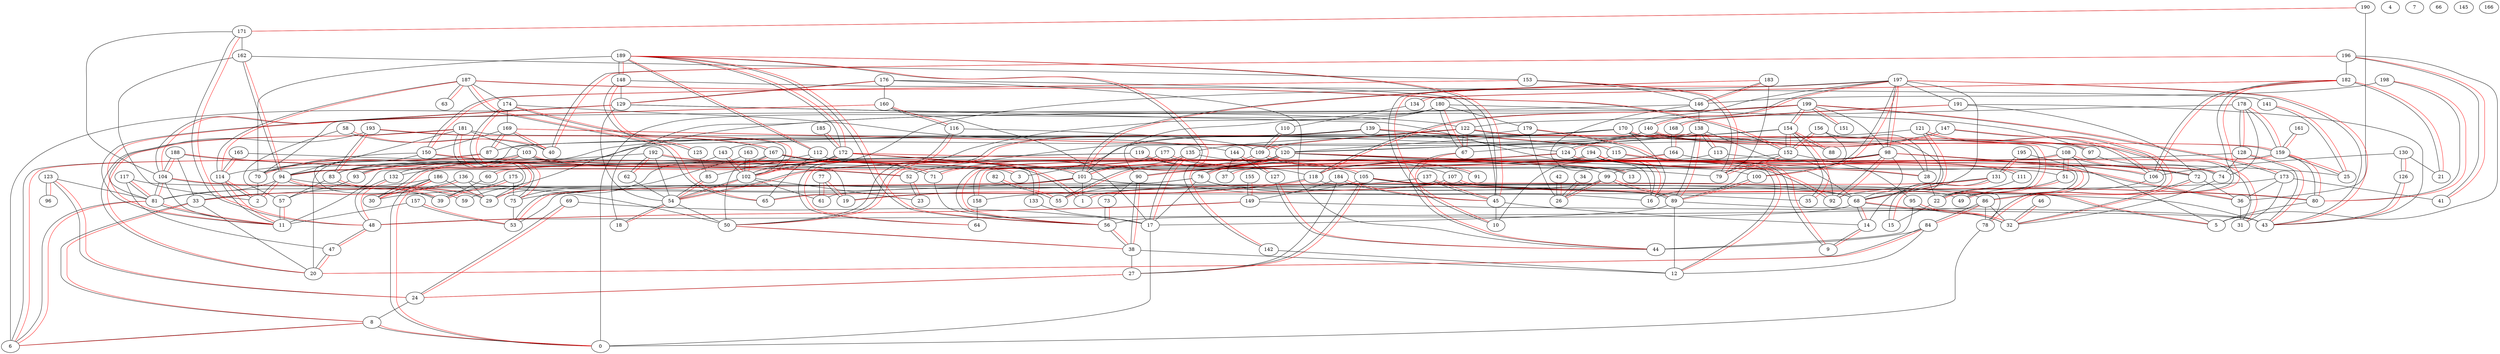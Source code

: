 graph Gil200_02_KrI_6114 {
0;
1;
2;
3;
4;
5;
6;
7;
8;
9;
10;
11;
12;
13;
14;
15;
16;
17;
18;
19;
20;
21;
22;
23;
24;
25;
26;
27;
28;
29;
30;
31;
32;
33;
34;
35;
36;
37;
38;
39;
40;
41;
42;
43;
44;
45;
46;
47;
48;
49;
50;
51;
52;
53;
54;
55;
56;
57;
58;
59;
60;
61;
62;
63;
64;
65;
66;
67;
68;
69;
70;
71;
72;
73;
74;
75;
76;
77;
78;
79;
80;
81;
82;
83;
84;
85;
86;
87;
88;
89;
90;
91;
92;
93;
94;
95;
96;
97;
98;
99;
100;
101;
102;
103;
104;
105;
106;
107;
108;
109;
110;
111;
112;
113;
114;
115;
116;
117;
118;
119;
120;
121;
122;
123;
124;
125;
126;
127;
128;
129;
130;
131;
132;
133;
134;
135;
136;
137;
138;
139;
140;
141;
142;
143;
144;
145;
146;
147;
148;
149;
150;
151;
152;
153;
154;
155;
156;
157;
158;
159;
160;
161;
162;
163;
164;
165;
166;
167;
168;
169;
170;
171;
172;
173;
174;
175;
176;
177;
178;
179;
180;
181;
182;
183;
184;
185;
186;
187;
188;
189;
190;
191;
192;
193;
194;
195;
196;
197;
198;
199;
8 -- 0[weight="35"];
8 -- 6[weight="35"];
14 -- 9[weight="21"];
17 -- 0[weight="67"];
22 -- 15[weight="90"];
24 -- 8[weight="84"];
27 -- 24[weight="51"];
28 -- 22[weight="69"];
33 -- 8[weight="15"];
33 -- 20[weight="42"];
34 -- 26[weight="26"];
36 -- 31[weight="84"];
38 -- 12[weight="46"];
38 -- 27[weight="70"];
42 -- 26[weight="76"];
45 -- 10[weight="81"];
45 -- 14[weight="31"];
46 -- 32[weight="5"];
47 -- 20[weight="12"];
48 -- 47[weight="43"];
50 -- 38[weight="23"];
51 -- 22[weight="12"];
52 -- 23[weight="66"];
54 -- 18[weight="89"];
54 -- 50[weight="68"];
56 -- 38[weight="24"];
57 -- 11[weight="59"];
58 -- 40[weight="61"];
58 -- 57[weight="64"];
60 -- 39[weight="89"];
62 -- 54[weight="69"];
67 -- 44[weight="14"];
68 -- 14[weight="12"];
68 -- 32[weight="20"];
68 -- 56[weight="61"];
69 -- 17[weight="77"];
69 -- 24[weight="51"];
70 -- 2[weight="92"];
71 -- 56[weight="45"];
72 -- 32[weight="5"];
72 -- 36[weight="85"];
73 -- 56[weight="44"];
74 -- 32[weight="61"];
75 -- 53[weight="55"];
76 -- 16[weight="77"];
76 -- 17[weight="41"];
76 -- 49[weight="91"];
76 -- 53[weight="42"];
76 -- 75[weight="55"];
77 -- 19[weight="17"];
77 -- 61[weight="20"];
78 -- 0[weight="42"];
80 -- 5[weight="70"];
81 -- 6[weight="10"];
81 -- 11[weight="34"];
82 -- 55[weight="12"];
83 -- 57[weight="97"];
83 -- 59[weight="3"];
84 -- 12[weight="52"];
84 -- 20[weight="19"];
84 -- 44[weight="53"];
85 -- 54[weight="56"];
86 -- 32[weight="84"];
86 -- 48[weight="74"];
86 -- 78[weight="86"];
86 -- 84[weight="22"];
87 -- 70[weight="42"];
89 -- 12[weight="81"];
89 -- 17[weight="88"];
89 -- 43[weight="86"];
90 -- 38[weight="5"];
90 -- 73[weight="61"];
93 -- 57[weight="87"];
94 -- 2[weight="6"];
94 -- 39[weight="16"];
94 -- 50[weight="82"];
94 -- 81[weight="69"];
95 -- 32[weight="54"];
95 -- 44[weight="86"];
97 -- 74[weight="62"];
98 -- 37[weight="3"];
98 -- 49[weight="13"];
98 -- 68[weight="56"];
98 -- 70[weight="68"];
98 -- 92[weight="40"];
99 -- 26[weight="57"];
99 -- 61[weight="49"];
99 -- 89[weight="35"];
100 -- 89[weight="32"];
101 -- 1[weight="63"];
101 -- 33[weight="54"];
101 -- 53[weight="34"];
101 -- 68[weight="94"];
101 -- 86[weight="62"];
102 -- 23[weight="68"];
102 -- 54[weight="39"];
102 -- 61[weight="94"];
103 -- 1[weight="45"];
103 -- 6[weight="8"];
103 -- 51[weight="46"];
103 -- 83[weight="92"];
104 -- 11[weight="83"];
104 -- 29[weight="3"];
104 -- 81[weight="3"];
105 -- 27[weight="23"];
105 -- 55[weight="58"];
105 -- 68[weight="92"];
105 -- 80[weight="48"];
106 -- 49[weight="94"];
107 -- 5[weight="59"];
107 -- 65[weight="27"];
108 -- 49[weight="75"];
108 -- 51[weight="9"];
108 -- 60[weight="2"];
108 -- 72[weight="38"];
109 -- 91[weight="76"];
109 -- 101[weight="22"];
110 -- 109[weight="7"];
111 -- 22[weight="78"];
112 -- 65[weight="74"];
112 -- 85[weight="62"];
112 -- 100[weight="68"];
113 -- 72[weight="83"];
113 -- 76[weight="73"];
114 -- 2[weight="35"];
114 -- 11[weight="10"];
115 -- 10[weight="71"];
115 -- 106[weight="25"];
116 -- 64[weight="70"];
116 -- 109[weight="88"];
117 -- 47[weight="100"];
117 -- 81[weight="38"];
117 -- 89[weight="59"];
118 -- 19[weight="38"];
118 -- 78[weight="76"];
119 -- 11[weight="70"];
119 -- 94[weight="86"];
119 -- 105[weight="64"];
119 -- 118[weight="79"];
120 -- 13[weight="27"];
120 -- 55[weight="54"];
120 -- 68[weight="39"];
120 -- 71[weight="28"];
120 -- 74[weight="32"];
120 -- 76[weight="17"];
120 -- 79[weight="94"];
120 -- 83[weight="84"];
121 -- 68[weight="14"];
121 -- 106[weight="18"];
121 -- 120[weight="89"];
122 -- 20[weight="66"];
122 -- 22[weight="32"];
122 -- 67[weight="14"];
122 -- 97[weight="49"];
122 -- 109[weight="3"];
123 -- 24[weight="94"];
123 -- 81[weight="95"];
123 -- 96[weight="35"];
124 -- 12[weight="8"];
124 -- 54[weight="25"];
125 -- 85[weight="83"];
126 -- 43[weight="8"];
127 -- 44[weight="13"];
128 -- 43[weight="6"];
128 -- 74[weight="47"];
128 -- 99[weight="57"];
129 -- 6[weight="74"];
129 -- 16[weight="78"];
129 -- 54[weight="93"];
129 -- 104[weight="15"];
129 -- 122[weight="69"];
130 -- 21[weight="70"];
130 -- 106[weight="98"];
130 -- 126[weight="40"];
131 -- 1[weight="16"];
131 -- 15[weight="62"];
131 -- 92[weight="63"];
132 -- 48[weight="16"];
133 -- 17[weight="58"];
134 -- 110[weight="73"];
135 -- 17[weight="32"];
135 -- 101[weight="38"];
135 -- 107[weight="48"];
136 -- 29[weight="100"];
136 -- 33[weight="47"];
136 -- 43[weight="65"];
137 -- 30[weight="57"];
137 -- 35[weight="56"];
137 -- 45[weight="52"];
138 -- 89[weight="20"];
138 -- 90[weight="64"];
138 -- 92[weight="87"];
138 -- 113[weight="17"];
138 -- 132[weight="45"];
139 -- 50[weight="20"];
139 -- 93[weight="31"];
139 -- 115[weight="20"];
139 -- 124[weight="83"];
140 -- 3[weight="57"];
140 -- 31[weight="54"];
140 -- 52[weight="65"];
140 -- 108[weight="95"];
141 -- 25[weight="63"];
142 -- 12[weight="76"];
143 -- 29[weight="87"];
143 -- 102[weight="26"];
144 -- 37[weight="62"];
144 -- 127[weight="37"];
146 -- 13[weight="70"];
146 -- 18[weight="98"];
146 -- 138[weight="90"];
147 -- 78[weight="33"];
147 -- 124[weight="11"];
148 -- 125[weight="76"];
148 -- 129[weight="48"];
148 -- 141[weight="99"];
149 -- 43[weight="63"];
149 -- 48[weight="27"];
150 -- 3[weight="36"];
150 -- 39[weight="71"];
150 -- 70[weight="56"];
152 -- 79[weight="50"];
152 -- 95[weight="69"];
152 -- 118[weight="79"];
153 -- 79[weight="6"];
153 -- 146[weight="51"];
153 -- 150[weight="47"];
154 -- 35[weight="24"];
154 -- 67[weight="85"];
154 -- 88[weight="76"];
154 -- 120[weight="86"];
154 -- 152[weight="20"];
155 -- 149[weight="97"];
156 -- 16[weight="83"];
156 -- 28[weight="88"];
156 -- 152[weight="15"];
157 -- 11[weight="67"];
157 -- 53[weight="26"];
158 -- 64[weight="77"];
159 -- 25[weight="18"];
159 -- 80[weight="15"];
159 -- 158[weight="44"];
160 -- 11[weight="28"];
160 -- 17[weight="43"];
160 -- 116[weight="42"];
161 -- 159[weight="34"];
162 -- 2[weight="60"];
162 -- 94[weight="24"];
162 -- 153[weight="85"];
163 -- 75[weight="85"];
163 -- 102[weight="76"];
164 -- 25[weight="98"];
164 -- 90[weight="31"];
165 -- 19[weight="90"];
165 -- 114[weight="28"];
167 -- 30[weight="10"];
167 -- 50[weight="79"];
167 -- 71[weight="23"];
167 -- 99[weight="55"];
168 -- 164[weight="33"];
169 -- 40[weight="58"];
169 -- 87[weight="17"];
169 -- 120[weight="40"];
169 -- 150[weight="71"];
170 -- 14[weight="96"];
170 -- 16[weight="60"];
170 -- 87[weight="82"];
170 -- 120[weight="58"];
170 -- 135[weight="92"];
170 -- 159[weight="52"];
171 -- 48[weight="22"];
171 -- 104[weight="54"];
171 -- 162[weight="98"];
172 -- 36[weight="37"];
172 -- 83[weight="63"];
172 -- 93[weight="31"];
172 -- 102[weight="11"];
172 -- 133[weight="56"];
173 -- 31[weight="67"];
173 -- 36[weight="95"];
173 -- 41[weight="85"];
173 -- 158[weight="64"];
174 -- 75[weight="42"];
174 -- 102[weight="35"];
174 -- 144[weight="46"];
174 -- 169[weight="78"];
175 -- 39[weight="36"];
175 -- 75[weight="52"];
176 -- 44[weight="60"];
176 -- 45[weight="62"];
176 -- 129[weight="14"];
176 -- 160[weight="94"];
177 -- 92[weight="17"];
177 -- 94[weight="20"];
178 -- 74[weight="99"];
178 -- 122[weight="92"];
178 -- 128[weight="52"];
178 -- 159[weight="22"];
179 -- 9[weight="21"];
179 -- 26[weight="97"];
179 -- 143[weight="30"];
180 -- 0[weight="51"];
180 -- 50[weight="45"];
180 -- 67[weight="32"];
180 -- 97[weight="86"];
180 -- 101[weight="54"];
180 -- 179[weight="58"];
181 -- 20[weight="17"];
181 -- 28[weight="96"];
181 -- 29[weight="13"];
181 -- 94[weight="44"];
181 -- 103[weight="81"];
182 -- 21[weight="32"];
182 -- 86[weight="23"];
182 -- 106[weight="24"];
182 -- 134[weight="4"];
183 -- 79[weight="64"];
183 -- 101[weight="10"];
183 -- 146[weight="27"];
184 -- 27[weight="69"];
184 -- 45[weight="48"];
184 -- 149[weight="87"];
185 -- 172[weight="91"];
186 -- 0[weight="26"];
186 -- 29[weight="54"];
186 -- 30[weight="16"];
186 -- 81[weight="61"];
187 -- 63[weight="77"];
187 -- 65[weight="36"];
187 -- 114[weight="28"];
187 -- 152[weight="32"];
187 -- 174[weight="50"];
188 -- 33[weight="49"];
188 -- 52[weight="19"];
188 -- 104[weight="7"];
189 -- 45[weight="29"];
189 -- 56[weight="2"];
189 -- 70[weight="76"];
189 -- 112[weight="50"];
189 -- 142[weight="8"];
189 -- 148[weight="40"];
189 -- 172[weight="22"];
190 -- 36[weight="71"];
190 -- 171[weight="40"];
191 -- 43[weight="63"];
191 -- 72[weight="87"];
191 -- 168[weight="57"];
192 -- 54[weight="85"];
192 -- 62[weight="32"];
192 -- 101[weight="22"];
192 -- 114[weight="40"];
193 -- 81[weight="76"];
193 -- 83[weight="9"];
193 -- 167[weight="11"];
194 -- 16[weight="40"];
194 -- 28[weight="48"];
194 -- 56[weight="40"];
194 -- 111[weight="78"];
194 -- 132[weight="64"];
195 -- 5[weight="98"];
195 -- 131[weight="71"];
196 -- 5[weight="92"];
196 -- 40[weight="50"];
196 -- 41[weight="2"];
196 -- 182[weight="67"];
197 -- 10[weight="25"];
197 -- 43[weight="25"];
197 -- 68[weight="94"];
197 -- 98[weight="32"];
197 -- 100[weight="9"];
197 -- 102[weight="100"];
197 -- 140[weight="20"];
197 -- 170[weight="68"];
197 -- 191[weight="83"];
198 -- 80[weight="4"];
198 -- 146[weight="72"];
199 -- 59[weight="70"];
199 -- 70[weight="53"];
199 -- 98[weight="96"];
199 -- 118[weight="48"];
199 -- 151[weight="55"];
199 -- 154[weight="45"];
199 -- 173[weight="35"];
155 -- 149 [color=red,] ;
123 -- 24 [color=red,] ;
185 -- 172 [color=red,] ;
54 -- 18 [color=red,] ;
194 -- 111 [color=red,] ;
187 -- 63 [color=red,] ;
42 -- 26 [color=red,] ;
109 -- 91 [color=red,] ;
148 -- 125 [color=red,] ;
154 -- 88 [color=red,] ;
163 -- 102 [color=red,] ;
195 -- 131 [color=red,] ;
116 -- 64 [color=red,] ;
52 -- 23 [color=red,] ;
119 -- 105 [color=red,] ;
141 -- 25 [color=red,] ;
131 -- 15 [color=red,] ;
58 -- 40 [color=red,] ;
57 -- 11 [color=red,] ;
107 -- 5 [color=red,] ;
169 -- 40 [color=red,] ;
99 -- 26 [color=red,] ;
191 -- 168 [color=red,] ;
85 -- 54 [color=red,] ;
172 -- 133 [color=red,] ;
199 -- 151 [color=red,] ;
95 -- 32 [color=red,] ;
120 -- 55 [color=red,] ;
140 -- 31 [color=red,] ;
137 -- 45 [color=red,] ;
170 -- 159 [color=red,] ;
178 -- 128 [color=red,] ;
27 -- 24 [color=red,] ;
69 -- 24 [color=red,] ;
152 -- 79 [color=red,] ;
189 -- 112 [color=red,] ;
196 -- 40 [color=red,] ;
122 -- 97 [color=red,] ;
105 -- 80 [color=red,] ;
184 -- 45 [color=red,] ;
194 -- 28 [color=red,] ;
199 -- 118 [color=red,] ;
136 -- 33 [color=red,] ;
153 -- 150 [color=red,] ;
103 -- 1 [color=red,] ;
199 -- 154 [color=red,] ;
73 -- 56 [color=red,] ;
159 -- 158 [color=red,] ;
48 -- 47 [color=red,] ;
87 -- 70 [color=red,] ;
160 -- 116 [color=red,] ;
174 -- 75 [color=red,] ;
98 -- 92 [color=red,] ;
130 -- 126 [color=red,] ;
169 -- 120 [color=red,] ;
189 -- 148 [color=red,] ;
190 -- 171 [color=red,] ;
194 -- 16 [color=red,] ;
194 -- 56 [color=red,] ;
102 -- 54 [color=red,] ;
108 -- 72 [color=red,] ;
117 -- 81 [color=red,] ;
118 -- 19 [color=red,] ;
135 -- 101 [color=red,] ;
144 -- 127 [color=red,] ;
172 -- 36 [color=red,] ;
150 -- 3 [color=red,] ;
175 -- 39 [color=red,] ;
187 -- 65 [color=red,] ;
8 -- 0 [color=red,] ;
8 -- 6 [color=red,] ;
99 -- 89 [color=red,] ;
114 -- 2 [color=red,] ;
123 -- 96 [color=red,] ;
174 -- 102 [color=red,] ;
199 -- 173 [color=red,] ;
81 -- 11 [color=red,] ;
101 -- 53 [color=red,] ;
161 -- 159 [color=red,] ;
147 -- 78 [color=red,] ;
168 -- 164 [color=red,] ;
100 -- 89 [color=red,] ;
120 -- 74 [color=red,] ;
122 -- 22 [color=red,] ;
135 -- 17 [color=red,] ;
180 -- 67 [color=red,] ;
182 -- 21 [color=red,] ;
187 -- 152 [color=red,] ;
192 -- 62 [color=red,] ;
197 -- 98 [color=red,] ;
164 -- 90 [color=red,] ;
172 -- 93 [color=red,] ;
189 -- 45 [color=red,] ;
120 -- 71 [color=red,] ;
160 -- 11 [color=red,] ;
165 -- 114 [color=red,] ;
187 -- 114 [color=red,] ;
107 -- 65 [color=red,] ;
120 -- 13 [color=red,] ;
149 -- 48 [color=red,] ;
183 -- 146 [color=red,] ;
34 -- 26 [color=red,] ;
143 -- 102 [color=red,] ;
157 -- 53 [color=red,] ;
186 -- 0 [color=red,] ;
115 -- 106 [color=red,] ;
124 -- 54 [color=red,] ;
197 -- 10 [color=red,] ;
197 -- 43 [color=red,] ;
56 -- 38 [color=red,] ;
154 -- 35 [color=red,] ;
162 -- 94 [color=red,] ;
182 -- 106 [color=red,] ;
50 -- 38 [color=red,] ;
105 -- 27 [color=red,] ;
167 -- 71 [color=red,] ;
182 -- 86 [color=red,] ;
86 -- 84 [color=red,] ;
109 -- 101 [color=red,] ;
171 -- 48 [color=red,] ;
178 -- 159 [color=red,] ;
189 -- 172 [color=red,] ;
192 -- 101 [color=red,] ;
14 -- 9 [color=red,] ;
179 -- 9 [color=red,] ;
68 -- 32 [color=red,] ;
77 -- 61 [color=red,] ;
138 -- 89 [color=red,] ;
139 -- 50 [color=red,] ;
139 -- 115 [color=red,] ;
154 -- 152 [color=red,] ;
177 -- 94 [color=red,] ;
197 -- 140 [color=red,] ;
84 -- 20 [color=red,] ;
188 -- 52 [color=red,] ;
121 -- 106 [color=red,] ;
159 -- 25 [color=red,] ;
77 -- 19 [color=red,] ;
120 -- 76 [color=red,] ;
138 -- 113 [color=red,] ;
169 -- 87 [color=red,] ;
177 -- 92 [color=red,] ;
181 -- 20 [color=red,] ;
94 -- 39 [color=red,] ;
131 -- 1 [color=red,] ;
132 -- 48 [color=red,] ;
186 -- 30 [color=red,] ;
33 -- 8 [color=red,] ;
129 -- 104 [color=red,] ;
156 -- 152 [color=red,] ;
159 -- 80 [color=red,] ;
67 -- 44 [color=red,] ;
121 -- 68 [color=red,] ;
122 -- 67 [color=red,] ;
176 -- 129 [color=red,] ;
98 -- 49 [color=red,] ;
127 -- 44 [color=red,] ;
181 -- 29 [color=red,] ;
47 -- 20 [color=red,] ;
51 -- 22 [color=red,] ;
68 -- 14 [color=red,] ;
82 -- 55 [color=red,] ;
147 -- 124 [color=red,] ;
172 -- 102 [color=red,] ;
193 -- 167 [color=red,] ;
81 -- 6 [color=red,] ;
114 -- 11 [color=red,] ;
167 -- 30 [color=red,] ;
183 -- 101 [color=red,] ;
108 -- 51 [color=red,] ;
193 -- 83 [color=red,] ;
197 -- 100 [color=red,] ;
103 -- 6 [color=red,] ;
124 -- 12 [color=red,] ;
126 -- 43 [color=red,] ;
189 -- 142 [color=red,] ;
110 -- 109 [color=red,] ;
188 -- 104 [color=red,] ;
94 -- 2 [color=red,] ;
128 -- 43 [color=red,] ;
153 -- 79 [color=red,] ;
46 -- 32 [color=red,] ;
72 -- 32 [color=red,] ;
90 -- 38 [color=red,] ;
182 -- 134 [color=red,] ;
198 -- 80 [color=red,] ;
83 -- 59 [color=red,] ;
98 -- 37 [color=red,] ;
104 -- 29 [color=red,] ;
104 -- 81 [color=red,] ;
122 -- 109 [color=red,] ;
108 -- 60 [color=red,] ;
189 -- 56 [color=red,] ;
196 -- 41 [color=red,] ;
}